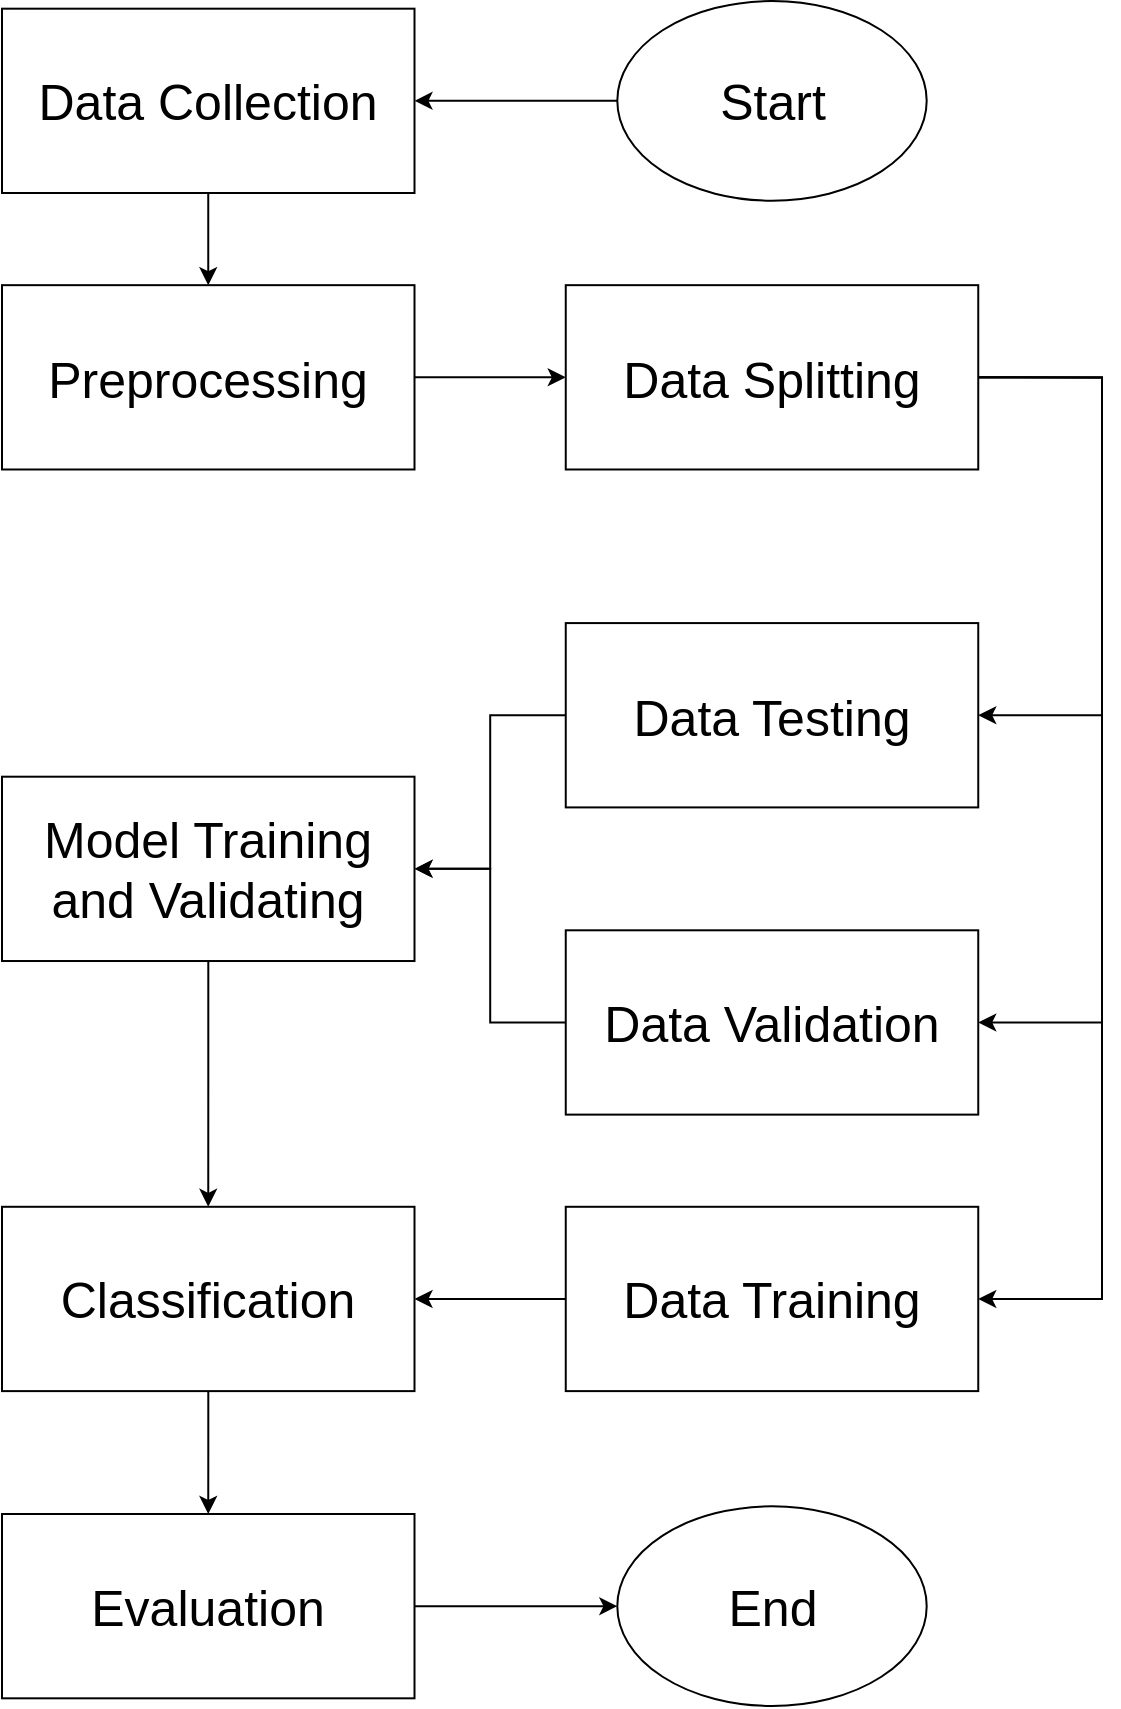 <mxfile>
    <diagram name="Halaman-1" id="EO8M5acR98Tv6OP4zz49">
        <mxGraphModel dx="1567" dy="2308" grid="1" gridSize="10" guides="1" tooltips="1" connect="1" arrows="1" fold="1" page="1" pageScale="1" pageWidth="827" pageHeight="1169" math="0" shadow="0">
            <root>
                <mxCell id="0"/>
                <mxCell id="1" parent="0"/>
                <mxCell id="2" value="" style="group;fontSize=25;" vertex="1" connectable="0" parent="1">
                    <mxGeometry x="250" y="-62.5" width="550" height="852.5" as="geometry"/>
                </mxCell>
                <mxCell id="wb8jJMgzwJ6dVFCxpj_n-7" style="edgeStyle=orthogonalEdgeStyle;rounded=0;orthogonalLoop=1;jettySize=auto;html=1;entryX=1;entryY=0.5;entryDx=0;entryDy=0;fontSize=25;" parent="2" source="5ZPLBMI4b5httvobRTlc-1" target="95U1aUTwDA3ZDBjEYCyH-7" edge="1">
                    <mxGeometry relative="1" as="geometry"/>
                </mxCell>
                <mxCell id="5ZPLBMI4b5httvobRTlc-1" value="Start" style="ellipse;whiteSpace=wrap;html=1;fontSize=25;" parent="2" vertex="1">
                    <mxGeometry x="307.656" width="154.688" height="99.842" as="geometry"/>
                </mxCell>
                <mxCell id="wb8jJMgzwJ6dVFCxpj_n-24" style="edgeStyle=orthogonalEdgeStyle;rounded=0;orthogonalLoop=1;jettySize=auto;html=1;entryX=0.5;entryY=0;entryDx=0;entryDy=0;fontSize=25;" parent="2" source="5ZPLBMI4b5httvobRTlc-18" target="wb8jJMgzwJ6dVFCxpj_n-10" edge="1">
                    <mxGeometry relative="1" as="geometry"/>
                </mxCell>
                <mxCell id="5ZPLBMI4b5httvobRTlc-18" value="Classification" style="rounded=0;whiteSpace=wrap;html=1;fontSize=25;" parent="2" vertex="1">
                    <mxGeometry y="602.894" width="206.25" height="92.162" as="geometry"/>
                </mxCell>
                <mxCell id="wb8jJMgzwJ6dVFCxpj_n-22" style="edgeStyle=orthogonalEdgeStyle;rounded=0;orthogonalLoop=1;jettySize=auto;html=1;entryX=0.5;entryY=0;entryDx=0;entryDy=0;fontSize=25;" parent="2" source="5ZPLBMI4b5httvobRTlc-21" target="5ZPLBMI4b5httvobRTlc-18" edge="1">
                    <mxGeometry relative="1" as="geometry"/>
                </mxCell>
                <mxCell id="5ZPLBMI4b5httvobRTlc-21" value="Model Training and Validating" style="rounded=0;whiteSpace=wrap;html=1;fontSize=25;" parent="2" vertex="1">
                    <mxGeometry y="387.849" width="206.25" height="92.162" as="geometry"/>
                </mxCell>
                <mxCell id="5ZPLBMI4b5httvobRTlc-25" value="End" style="ellipse;whiteSpace=wrap;html=1;fontSize=25;" parent="2" vertex="1">
                    <mxGeometry x="307.656" y="752.658" width="154.688" height="99.842" as="geometry"/>
                </mxCell>
                <mxCell id="95U1aUTwDA3ZDBjEYCyH-7" value="Data Collection" style="rounded=0;whiteSpace=wrap;html=1;fontSize=25;" parent="2" vertex="1">
                    <mxGeometry y="3.84" width="206.25" height="92.162" as="geometry"/>
                </mxCell>
                <mxCell id="wb8jJMgzwJ6dVFCxpj_n-9" style="edgeStyle=orthogonalEdgeStyle;rounded=0;orthogonalLoop=1;jettySize=auto;html=1;entryX=0.5;entryY=0;entryDx=0;entryDy=0;fontSize=25;exitX=0.5;exitY=1;exitDx=0;exitDy=0;" parent="2" source="95U1aUTwDA3ZDBjEYCyH-7" target="wb8jJMgzwJ6dVFCxpj_n-6" edge="1">
                    <mxGeometry relative="1" as="geometry">
                        <mxPoint x="486.406" y="203.525" as="sourcePoint"/>
                    </mxGeometry>
                </mxCell>
                <mxCell id="wb8jJMgzwJ6dVFCxpj_n-16" style="edgeStyle=orthogonalEdgeStyle;rounded=0;orthogonalLoop=1;jettySize=auto;html=1;entryX=1;entryY=0.5;entryDx=0;entryDy=0;fontSize=25;exitX=1;exitY=0.5;exitDx=0;exitDy=0;" parent="2" source="wb8jJMgzwJ6dVFCxpj_n-4" target="wb8jJMgzwJ6dVFCxpj_n-12" edge="1">
                    <mxGeometry relative="1" as="geometry">
                        <Array as="points">
                            <mxPoint x="550" y="188.164"/>
                            <mxPoint x="550" y="357.128"/>
                        </Array>
                    </mxGeometry>
                </mxCell>
                <mxCell id="wb8jJMgzwJ6dVFCxpj_n-17" style="edgeStyle=orthogonalEdgeStyle;rounded=0;orthogonalLoop=1;jettySize=auto;html=1;entryX=1;entryY=0.5;entryDx=0;entryDy=0;fontSize=25;exitX=1;exitY=0.5;exitDx=0;exitDy=0;" parent="2" source="wb8jJMgzwJ6dVFCxpj_n-4" target="wb8jJMgzwJ6dVFCxpj_n-11" edge="1">
                    <mxGeometry relative="1" as="geometry">
                        <Array as="points">
                            <mxPoint x="550" y="188.164"/>
                            <mxPoint x="550" y="510.732"/>
                        </Array>
                    </mxGeometry>
                </mxCell>
                <mxCell id="wb8jJMgzwJ6dVFCxpj_n-18" style="edgeStyle=orthogonalEdgeStyle;rounded=0;orthogonalLoop=1;jettySize=auto;html=1;entryX=1;entryY=0.5;entryDx=0;entryDy=0;fontSize=25;" parent="2" source="wb8jJMgzwJ6dVFCxpj_n-4" target="wb8jJMgzwJ6dVFCxpj_n-14" edge="1">
                    <mxGeometry relative="1" as="geometry">
                        <Array as="points">
                            <mxPoint x="550" y="188.164"/>
                            <mxPoint x="550" y="648.975"/>
                        </Array>
                    </mxGeometry>
                </mxCell>
                <mxCell id="wb8jJMgzwJ6dVFCxpj_n-4" value="Data Splitting" style="rounded=0;whiteSpace=wrap;html=1;fontSize=25;" parent="2" vertex="1">
                    <mxGeometry x="281.875" y="142.083" width="206.25" height="92.162" as="geometry"/>
                </mxCell>
                <mxCell id="wb8jJMgzwJ6dVFCxpj_n-15" style="edgeStyle=orthogonalEdgeStyle;rounded=0;orthogonalLoop=1;jettySize=auto;html=1;entryX=0;entryY=0.5;entryDx=0;entryDy=0;fontSize=25;" parent="2" source="wb8jJMgzwJ6dVFCxpj_n-6" target="wb8jJMgzwJ6dVFCxpj_n-4" edge="1">
                    <mxGeometry relative="1" as="geometry"/>
                </mxCell>
                <mxCell id="wb8jJMgzwJ6dVFCxpj_n-6" value="Preprocessing" style="rounded=0;whiteSpace=wrap;html=1;fontSize=25;" parent="2" vertex="1">
                    <mxGeometry y="142.083" width="206.25" height="92.162" as="geometry"/>
                </mxCell>
                <mxCell id="wb8jJMgzwJ6dVFCxpj_n-28" style="edgeStyle=orthogonalEdgeStyle;rounded=0;orthogonalLoop=1;jettySize=auto;html=1;entryX=0;entryY=0.5;entryDx=0;entryDy=0;fontSize=25;" parent="2" source="wb8jJMgzwJ6dVFCxpj_n-10" target="5ZPLBMI4b5httvobRTlc-25" edge="1">
                    <mxGeometry relative="1" as="geometry"/>
                </mxCell>
                <mxCell id="wb8jJMgzwJ6dVFCxpj_n-10" value="Evaluation" style="rounded=0;whiteSpace=wrap;html=1;fontSize=25;" parent="2" vertex="1">
                    <mxGeometry y="756.498" width="206.25" height="92.162" as="geometry"/>
                </mxCell>
                <mxCell id="wb8jJMgzwJ6dVFCxpj_n-20" style="edgeStyle=orthogonalEdgeStyle;rounded=0;orthogonalLoop=1;jettySize=auto;html=1;entryX=1;entryY=0.5;entryDx=0;entryDy=0;fontSize=25;" parent="2" source="wb8jJMgzwJ6dVFCxpj_n-11" target="5ZPLBMI4b5httvobRTlc-21" edge="1">
                    <mxGeometry relative="1" as="geometry"/>
                </mxCell>
                <mxCell id="wb8jJMgzwJ6dVFCxpj_n-11" value="Data Validation" style="rounded=0;whiteSpace=wrap;html=1;fontSize=25;" parent="2" vertex="1">
                    <mxGeometry x="281.875" y="464.651" width="206.25" height="92.162" as="geometry"/>
                </mxCell>
                <mxCell id="wb8jJMgzwJ6dVFCxpj_n-21" style="edgeStyle=orthogonalEdgeStyle;rounded=0;orthogonalLoop=1;jettySize=auto;html=1;entryX=1;entryY=0.5;entryDx=0;entryDy=0;fontSize=25;" parent="2" source="wb8jJMgzwJ6dVFCxpj_n-12" target="5ZPLBMI4b5httvobRTlc-21" edge="1">
                    <mxGeometry relative="1" as="geometry"/>
                </mxCell>
                <mxCell id="wb8jJMgzwJ6dVFCxpj_n-12" value="Data Testing" style="rounded=0;whiteSpace=wrap;html=1;fontSize=25;" parent="2" vertex="1">
                    <mxGeometry x="281.875" y="311.047" width="206.25" height="92.162" as="geometry"/>
                </mxCell>
                <mxCell id="wb8jJMgzwJ6dVFCxpj_n-23" style="edgeStyle=orthogonalEdgeStyle;rounded=0;orthogonalLoop=1;jettySize=auto;html=1;entryX=1;entryY=0.5;entryDx=0;entryDy=0;fontSize=25;" parent="2" source="wb8jJMgzwJ6dVFCxpj_n-14" target="5ZPLBMI4b5httvobRTlc-18" edge="1">
                    <mxGeometry relative="1" as="geometry"/>
                </mxCell>
                <mxCell id="wb8jJMgzwJ6dVFCxpj_n-14" value="Data Training" style="rounded=0;whiteSpace=wrap;html=1;fontSize=25;" parent="2" vertex="1">
                    <mxGeometry x="281.875" y="602.894" width="206.25" height="92.162" as="geometry"/>
                </mxCell>
            </root>
        </mxGraphModel>
    </diagram>
</mxfile>
